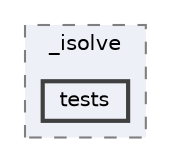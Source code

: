 digraph "/home/jam/Research/IRES-2025/dev/src/llm-scripts/testing/hypothesis-testing/hyp-env/lib/python3.12/site-packages/scipy/sparse/linalg/_isolve/tests"
{
 // LATEX_PDF_SIZE
  bgcolor="transparent";
  edge [fontname=Helvetica,fontsize=10,labelfontname=Helvetica,labelfontsize=10];
  node [fontname=Helvetica,fontsize=10,shape=box,height=0.2,width=0.4];
  compound=true
  subgraph clusterdir_fa093656c6c6319f795308b378c5f03f {
    graph [ bgcolor="#edf0f7", pencolor="grey50", label="_isolve", fontname=Helvetica,fontsize=10 style="filled,dashed", URL="dir_fa093656c6c6319f795308b378c5f03f.html",tooltip=""]
  dir_ff58b5697d17b893d80e0f9a31b0d170 [label="tests", fillcolor="#edf0f7", color="grey25", style="filled,bold", URL="dir_ff58b5697d17b893d80e0f9a31b0d170.html",tooltip=""];
  }
}
